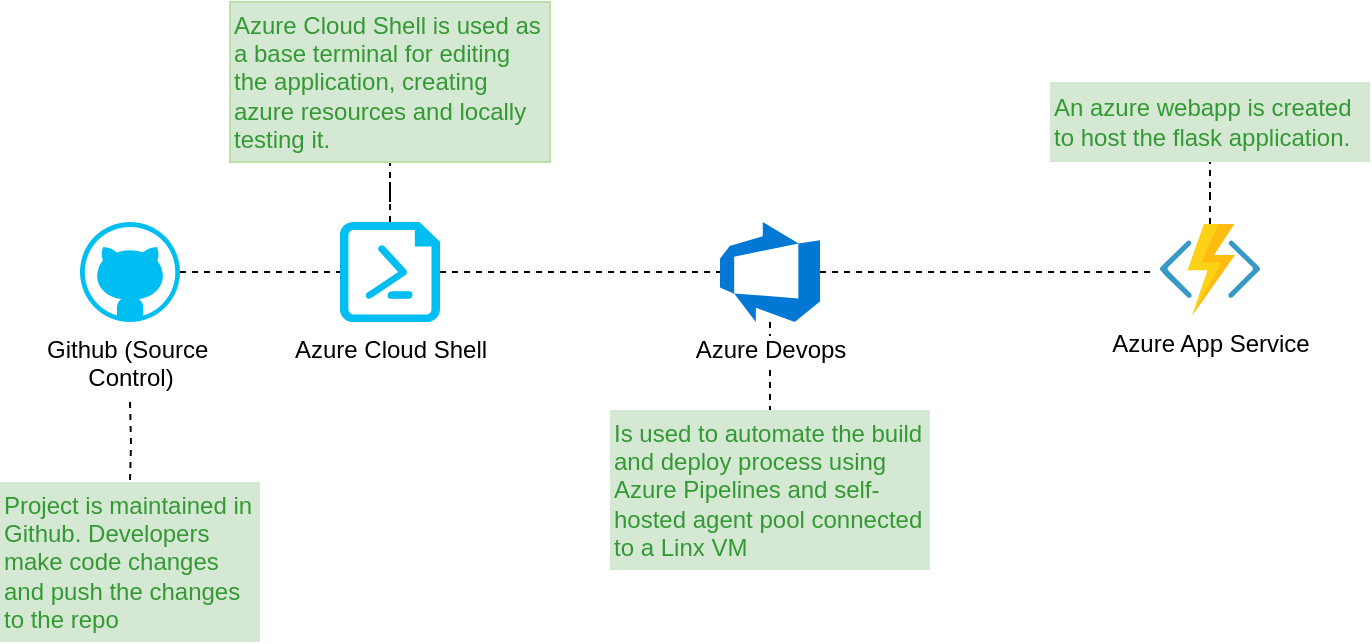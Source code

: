 <mxfile version="20.2.3" type="device"><diagram id="7gcUSTIZ7YSJ5vT40chW" name="Page-1"><mxGraphModel dx="1420" dy="863" grid="1" gridSize="10" guides="1" tooltips="1" connect="1" arrows="1" fold="1" page="1" pageScale="1" pageWidth="1169" pageHeight="827" math="0" shadow="0"><root><mxCell id="0"/><mxCell id="1" parent="0"/><mxCell id="supl5mPgmtfIqietCUd--15" value="" style="edgeStyle=orthogonalEdgeStyle;rounded=0;orthogonalLoop=1;jettySize=auto;html=1;dashed=1;startArrow=none;startFill=0;endArrow=none;endFill=0;" edge="1" parent="1" target="supl5mPgmtfIqietCUd--2"><mxGeometry relative="1" as="geometry"><mxPoint x="225" y="410" as="sourcePoint"/></mxGeometry></mxCell><mxCell id="supl5mPgmtfIqietCUd--19" value="" style="edgeStyle=orthogonalEdgeStyle;rounded=0;orthogonalLoop=1;jettySize=auto;html=1;dashed=1;startArrow=none;startFill=0;endArrow=none;endFill=0;" edge="1" parent="1" source="supl5mPgmtfIqietCUd--1" target="supl5mPgmtfIqietCUd--3"><mxGeometry relative="1" as="geometry"/></mxCell><mxCell id="supl5mPgmtfIqietCUd--1" value="Github (Source&amp;nbsp;&lt;br&gt;Control)" style="verticalLabelPosition=bottom;html=1;verticalAlign=top;align=center;strokeColor=none;fillColor=#00BEF2;shape=mxgraph.azure.github_code;pointerEvents=1;" vertex="1" parent="1"><mxGeometry x="200" y="320" width="50" height="50" as="geometry"/></mxCell><mxCell id="supl5mPgmtfIqietCUd--2" value="&lt;font color=&quot;#339933&quot;&gt;Project is maintained in Github. Developers make code changes and push the changes to the repo&lt;/font&gt;" style="text;html=1;strokeColor=none;fillColor=#D5E8D4;align=left;verticalAlign=middle;whiteSpace=wrap;rounded=0;" vertex="1" parent="1"><mxGeometry x="160" y="450" width="130" height="80" as="geometry"/></mxCell><mxCell id="supl5mPgmtfIqietCUd--16" value="" style="edgeStyle=orthogonalEdgeStyle;rounded=0;orthogonalLoop=1;jettySize=auto;html=1;dashed=1;startArrow=none;startFill=0;endArrow=none;endFill=0;" edge="1" parent="1" source="supl5mPgmtfIqietCUd--3" target="supl5mPgmtfIqietCUd--4"><mxGeometry relative="1" as="geometry"/></mxCell><mxCell id="supl5mPgmtfIqietCUd--20" style="edgeStyle=orthogonalEdgeStyle;rounded=0;orthogonalLoop=1;jettySize=auto;html=1;dashed=1;startArrow=none;startFill=0;endArrow=none;endFill=0;" edge="1" parent="1" source="supl5mPgmtfIqietCUd--3" target="supl5mPgmtfIqietCUd--9"><mxGeometry relative="1" as="geometry"/></mxCell><mxCell id="supl5mPgmtfIqietCUd--3" value="Azure Cloud Shell" style="verticalLabelPosition=bottom;html=1;verticalAlign=top;align=center;strokeColor=none;fillColor=#00BEF2;shape=mxgraph.azure.powershell_file;pointerEvents=1;" vertex="1" parent="1"><mxGeometry x="330" y="320" width="50" height="50" as="geometry"/></mxCell><mxCell id="supl5mPgmtfIqietCUd--4" value="&lt;font color=&quot;#339933&quot;&gt;Azure Cloud Shell is used as a base terminal for editing the application, creating azure resources and locally testing it.&lt;/font&gt;" style="text;html=1;strokeColor=#B9E0A5;fillColor=#D5E8D4;align=left;verticalAlign=middle;whiteSpace=wrap;rounded=0;" vertex="1" parent="1"><mxGeometry x="275" y="210" width="160" height="80" as="geometry"/></mxCell><mxCell id="supl5mPgmtfIqietCUd--18" value="" style="edgeStyle=orthogonalEdgeStyle;rounded=0;orthogonalLoop=1;jettySize=auto;html=1;dashed=1;startArrow=none;startFill=0;endArrow=none;endFill=0;" edge="1" parent="1" source="supl5mPgmtfIqietCUd--7" target="supl5mPgmtfIqietCUd--8"><mxGeometry relative="1" as="geometry"/></mxCell><mxCell id="supl5mPgmtfIqietCUd--7" value="Azure App Service" style="sketch=0;aspect=fixed;html=1;points=[];align=center;image;fontSize=12;image=img/lib/mscae/Functions.svg;strokeColor=default;" vertex="1" parent="1"><mxGeometry x="740" y="321" width="50" height="46" as="geometry"/></mxCell><mxCell id="supl5mPgmtfIqietCUd--8" value="&lt;font color=&quot;#339933&quot;&gt;An azure webapp is created to host the flask application.&lt;/font&gt;" style="text;html=1;strokeColor=none;fillColor=#D5E8D4;align=left;verticalAlign=middle;whiteSpace=wrap;rounded=0;" vertex="1" parent="1"><mxGeometry x="685" y="250" width="160" height="40" as="geometry"/></mxCell><mxCell id="supl5mPgmtfIqietCUd--17" value="" style="edgeStyle=orthogonalEdgeStyle;rounded=0;orthogonalLoop=1;jettySize=auto;html=1;dashed=1;startArrow=none;startFill=0;endArrow=none;endFill=0;" edge="1" parent="1" source="supl5mPgmtfIqietCUd--9" target="supl5mPgmtfIqietCUd--14"><mxGeometry relative="1" as="geometry"/></mxCell><mxCell id="supl5mPgmtfIqietCUd--21" style="edgeStyle=orthogonalEdgeStyle;rounded=0;orthogonalLoop=1;jettySize=auto;html=1;entryX=-0.08;entryY=0.522;entryDx=0;entryDy=0;entryPerimeter=0;dashed=1;startArrow=none;startFill=0;endArrow=none;endFill=0;" edge="1" parent="1" source="supl5mPgmtfIqietCUd--9" target="supl5mPgmtfIqietCUd--7"><mxGeometry relative="1" as="geometry"/></mxCell><mxCell id="supl5mPgmtfIqietCUd--9" value="Azure Devops" style="sketch=0;aspect=fixed;html=1;points=[];align=center;image;fontSize=12;image=img/lib/mscae/Azure_DevOps.svg;strokeColor=default;" vertex="1" parent="1"><mxGeometry x="520" y="320" width="50" height="50" as="geometry"/></mxCell><mxCell id="supl5mPgmtfIqietCUd--14" value="&lt;font color=&quot;#339933&quot;&gt;Is used to automate the build and deploy process using Azure Pipelines and self-hosted agent pool connected to a Linx VM&lt;/font&gt;" style="text;html=1;strokeColor=none;fillColor=#D5E8D4;align=left;verticalAlign=middle;whiteSpace=wrap;rounded=0;" vertex="1" parent="1"><mxGeometry x="465" y="414" width="160" height="80" as="geometry"/></mxCell></root></mxGraphModel></diagram></mxfile>